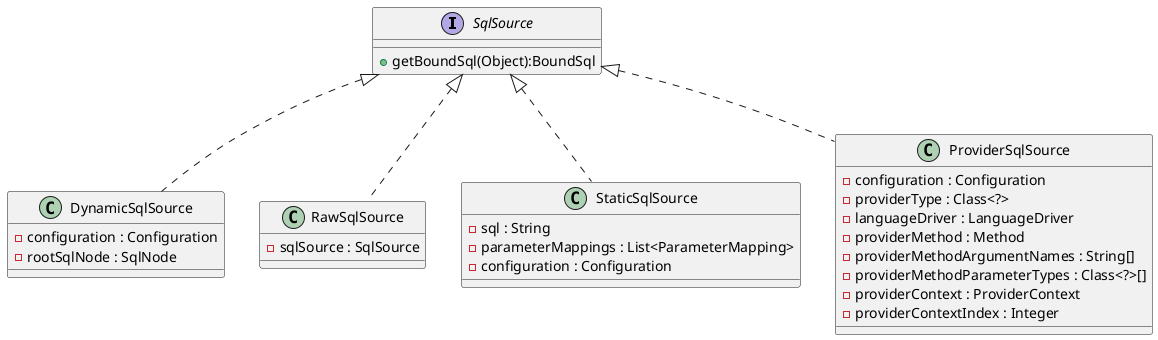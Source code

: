 @startuml

interface SqlSource {
+ getBoundSql(Object):BoundSql
}

class DynamicSqlSource implements SqlSource {
- configuration : Configuration
- rootSqlNode : SqlNode
}

class RawSqlSource implements SqlSource {
- sqlSource : SqlSource
}

class StaticSqlSource implements SqlSource {
- sql : String
- parameterMappings : List<ParameterMapping>
- configuration : Configuration
}

class ProviderSqlSource implements SqlSource {
- configuration : Configuration
- providerType : Class<?>
- languageDriver : LanguageDriver
- providerMethod : Method
- providerMethodArgumentNames : String[]
- providerMethodParameterTypes : Class<?>[]
- providerContext : ProviderContext
- providerContextIndex : Integer

}
@enduml